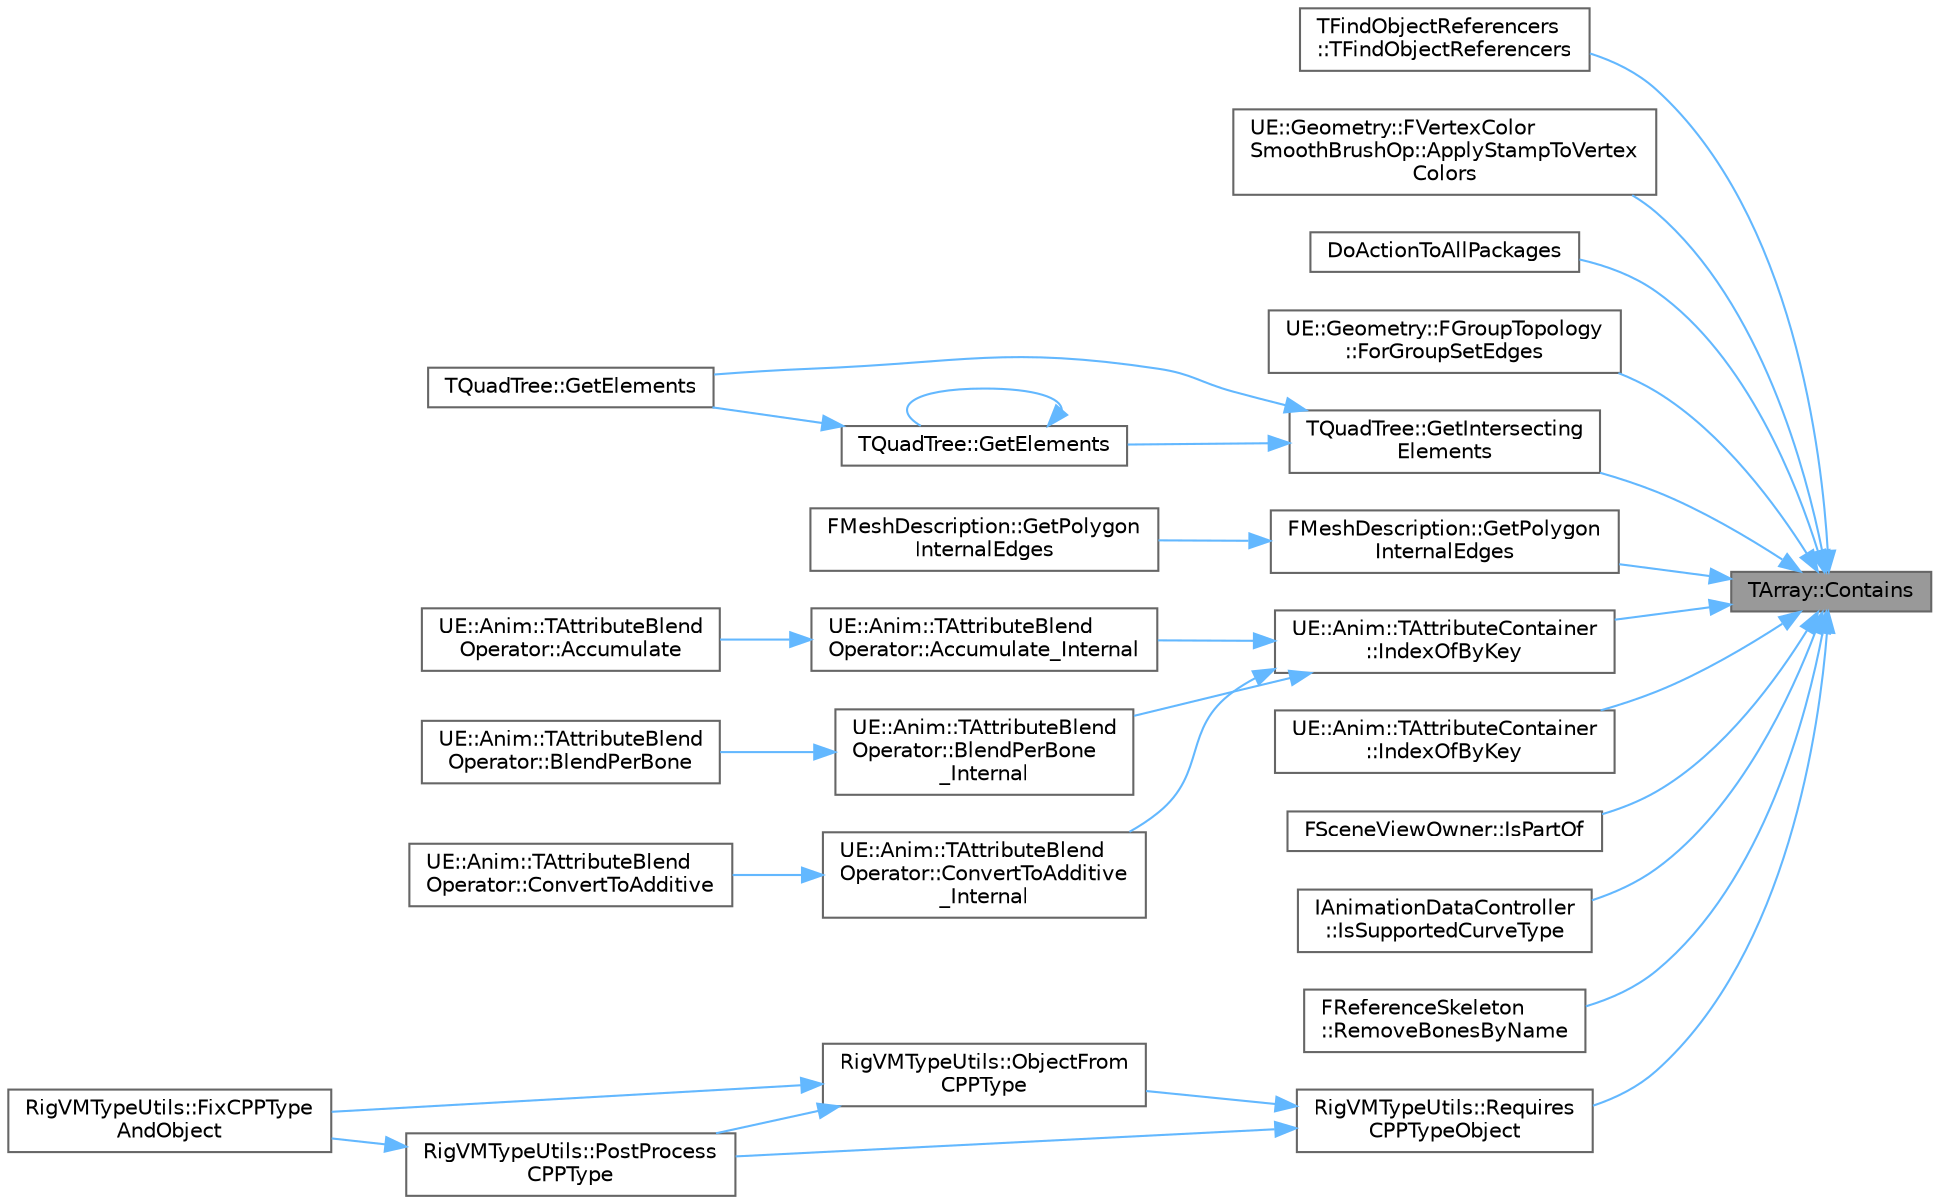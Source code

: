 digraph "TArray::Contains"
{
 // INTERACTIVE_SVG=YES
 // LATEX_PDF_SIZE
  bgcolor="transparent";
  edge [fontname=Helvetica,fontsize=10,labelfontname=Helvetica,labelfontsize=10];
  node [fontname=Helvetica,fontsize=10,shape=box,height=0.2,width=0.4];
  rankdir="RL";
  Node1 [id="Node000001",label="TArray::Contains",height=0.2,width=0.4,color="gray40", fillcolor="grey60", style="filled", fontcolor="black",tooltip="Checks if this array contains the element."];
  Node1 -> Node2 [id="edge1_Node000001_Node000002",dir="back",color="steelblue1",style="solid",tooltip=" "];
  Node2 [id="Node000002",label="TFindObjectReferencers\l::TFindObjectReferencers",height=0.2,width=0.4,color="grey40", fillcolor="white", style="filled",URL="$d1/d9e/classTFindObjectReferencers.html#ad975031807ee2ec999a9b1233313a730",tooltip="Default constructor."];
  Node1 -> Node3 [id="edge2_Node000001_Node000003",dir="back",color="steelblue1",style="solid",tooltip=" "];
  Node3 [id="Node000003",label="UE::Geometry::FVertexColor\lSmoothBrushOp::ApplyStampToVertex\lColors",height=0.2,width=0.4,color="grey40", fillcolor="white", style="filled",URL="$db/d0d/classUE_1_1Geometry_1_1FVertexColorSmoothBrushOp.html#a284cfdb058fd4d6a1687d84f06469a23",tooltip=" "];
  Node1 -> Node4 [id="edge3_Node000001_Node000004",dir="back",color="steelblue1",style="solid",tooltip=" "];
  Node4 [id="Node000004",label="DoActionToAllPackages",height=0.2,width=0.4,color="grey40", fillcolor="white", style="filled",URL="$da/d30/PackageHelperFunctions_8h.html#acc8f5257167f556d43b750047da566fc",tooltip="This is our Functional \"Do an Action to all Packages\" Template."];
  Node1 -> Node5 [id="edge4_Node000001_Node000005",dir="back",color="steelblue1",style="solid",tooltip=" "];
  Node5 [id="Node000005",label="UE::Geometry::FGroupTopology\l::ForGroupSetEdges",height=0.2,width=0.4,color="grey40", fillcolor="white", style="filled",URL="$df/d0e/classUE_1_1Geometry_1_1FGroupTopology.html#a5e2c86fc4c10d034f844e4bcbd8928f8",tooltip="Call EdgeFunc for each boundary edge of each of the given Groups (no order defined)."];
  Node1 -> Node6 [id="edge5_Node000001_Node000006",dir="back",color="steelblue1",style="solid",tooltip=" "];
  Node6 [id="Node000006",label="TQuadTree::GetIntersecting\lElements",height=0.2,width=0.4,color="grey40", fillcolor="white", style="filled",URL="$d3/d67/classTQuadTree.html#af01d7fcf6f7070558187e5e62f82d9d1",tooltip="Given a list of nodes, return which ones actually intersect the box."];
  Node6 -> Node7 [id="edge6_Node000006_Node000007",dir="back",color="steelblue1",style="solid",tooltip=" "];
  Node7 [id="Node000007",label="TQuadTree::GetElements",height=0.2,width=0.4,color="grey40", fillcolor="white", style="filled",URL="$d3/d67/classTQuadTree.html#aff4691e80ff5353f20b25c99d3ec8cd0",tooltip="Given a 2D box, iterates over intersecting elements and execute the callback for each."];
  Node6 -> Node8 [id="edge7_Node000006_Node000008",dir="back",color="steelblue1",style="solid",tooltip=" "];
  Node8 [id="Node000008",label="TQuadTree::GetElements",height=0.2,width=0.4,color="grey40", fillcolor="white", style="filled",URL="$d3/d67/classTQuadTree.html#af40c10bea50a9d68d865bd90ce262ad3",tooltip="Given a 2D box, returns an array of elements within the box."];
  Node8 -> Node7 [id="edge8_Node000008_Node000007",dir="back",color="steelblue1",style="solid",tooltip=" "];
  Node8 -> Node8 [id="edge9_Node000008_Node000008",dir="back",color="steelblue1",style="solid",tooltip=" "];
  Node1 -> Node9 [id="edge10_Node000001_Node000009",dir="back",color="steelblue1",style="solid",tooltip=" "];
  Node9 [id="Node000009",label="FMeshDescription::GetPolygon\lInternalEdges",height=0.2,width=0.4,color="grey40", fillcolor="white", style="filled",URL="$da/d5f/structFMeshDescription.html#ab09c0ab70b3658659bf8a95eadfc4e91",tooltip="Populate the provided array with a list of edges which are internal to the polygon,..."];
  Node9 -> Node10 [id="edge11_Node000009_Node000010",dir="back",color="steelblue1",style="solid",tooltip=" "];
  Node10 [id="Node000010",label="FMeshDescription::GetPolygon\lInternalEdges",height=0.2,width=0.4,color="grey40", fillcolor="white", style="filled",URL="$da/d5f/structFMeshDescription.html#aee03a54270ded29ed22eddb9c8049358",tooltip="Return the internal edges of this polygon, i.e."];
  Node1 -> Node11 [id="edge12_Node000001_Node000011",dir="back",color="steelblue1",style="solid",tooltip=" "];
  Node11 [id="Node000011",label="UE::Anim::TAttributeContainer\l::IndexOfByKey",height=0.2,width=0.4,color="grey40", fillcolor="white", style="filled",URL="$da/dc1/structUE_1_1Anim_1_1TAttributeContainer.html#a3545f896c077f9de1f104f01a38a641e",tooltip="Tries to find and return the indedx of a attribute type/value entry of the specified AttributeType."];
  Node11 -> Node12 [id="edge13_Node000011_Node000012",dir="back",color="steelblue1",style="solid",tooltip=" "];
  Node12 [id="Node000012",label="UE::Anim::TAttributeBlend\lOperator::Accumulate_Internal",height=0.2,width=0.4,color="grey40", fillcolor="white", style="filled",URL="$df/d2e/classUE_1_1Anim_1_1TAttributeBlendOperator.html#a196d850aee96dc6c160ecce44b3287d7",tooltip=" "];
  Node12 -> Node13 [id="edge14_Node000012_Node000013",dir="back",color="steelblue1",style="solid",tooltip=" "];
  Node13 [id="Node000013",label="UE::Anim::TAttributeBlend\lOperator::Accumulate",height=0.2,width=0.4,color="grey40", fillcolor="white", style="filled",URL="$df/d2e/classUE_1_1Anim_1_1TAttributeBlendOperator.html#a6537bacd91aed5b94fae5eed094a452b",tooltip="Begin IAttributeBlendOperator overrides."];
  Node11 -> Node14 [id="edge15_Node000011_Node000014",dir="back",color="steelblue1",style="solid",tooltip=" "];
  Node14 [id="Node000014",label="UE::Anim::TAttributeBlend\lOperator::BlendPerBone\l_Internal",height=0.2,width=0.4,color="grey40", fillcolor="white", style="filled",URL="$df/d2e/classUE_1_1Anim_1_1TAttributeBlendOperator.html#a71a6945001d6031c9b4b93239971f9e1",tooltip=" "];
  Node14 -> Node15 [id="edge16_Node000014_Node000015",dir="back",color="steelblue1",style="solid",tooltip=" "];
  Node15 [id="Node000015",label="UE::Anim::TAttributeBlend\lOperator::BlendPerBone",height=0.2,width=0.4,color="grey40", fillcolor="white", style="filled",URL="$df/d2e/classUE_1_1Anim_1_1TAttributeBlendOperator.html#afda1d14c21835b593b9521e6d3de9940",tooltip="Invoked when two or multiple sets of attribute container inputs are to be blended together,..."];
  Node11 -> Node16 [id="edge17_Node000011_Node000016",dir="back",color="steelblue1",style="solid",tooltip=" "];
  Node16 [id="Node000016",label="UE::Anim::TAttributeBlend\lOperator::ConvertToAdditive\l_Internal",height=0.2,width=0.4,color="grey40", fillcolor="white", style="filled",URL="$df/d2e/classUE_1_1Anim_1_1TAttributeBlendOperator.html#ae343b9cbea3fc7eaa617556c7087d011",tooltip=" "];
  Node16 -> Node17 [id="edge18_Node000016_Node000017",dir="back",color="steelblue1",style="solid",tooltip=" "];
  Node17 [id="Node000017",label="UE::Anim::TAttributeBlend\lOperator::ConvertToAdditive",height=0.2,width=0.4,color="grey40", fillcolor="white", style="filled",URL="$df/d2e/classUE_1_1Anim_1_1TAttributeBlendOperator.html#a22a17d2bc8576e06a5b0bc6fd160300c",tooltip="Invoked when an attribute container is supposed to be made additive with regards to container B."];
  Node1 -> Node18 [id="edge19_Node000001_Node000018",dir="back",color="steelblue1",style="solid",tooltip=" "];
  Node18 [id="Node000018",label="UE::Anim::TAttributeContainer\l::IndexOfByKey",height=0.2,width=0.4,color="grey40", fillcolor="white", style="filled",URL="$da/dc1/structUE_1_1Anim_1_1TAttributeContainer.html#a81398dcd95620a609465dd83d949e7ab",tooltip="Tries to find and return the indedx of a attribute type/value entry of the specified AttributeType."];
  Node1 -> Node19 [id="edge20_Node000001_Node000019",dir="back",color="steelblue1",style="solid",tooltip=" "];
  Node19 [id="Node000019",label="FSceneViewOwner::IsPartOf",height=0.2,width=0.4,color="grey40", fillcolor="white", style="filled",URL="$d2/d00/structFSceneViewOwner.html#a84e2e209bde9e25f3085777d4fc8f18c",tooltip=" "];
  Node1 -> Node20 [id="edge21_Node000001_Node000020",dir="back",color="steelblue1",style="solid",tooltip=" "];
  Node20 [id="Node000020",label="IAnimationDataController\l::IsSupportedCurveType",height=0.2,width=0.4,color="grey40", fillcolor="white", style="filled",URL="$d5/db0/classIAnimationDataController.html#a7cf64f27ab4dd89020293061a1ad55af",tooltip="Returns whether or not the supplied curve type is supported by the controller functionality."];
  Node1 -> Node21 [id="edge22_Node000001_Node000021",dir="back",color="steelblue1",style="solid",tooltip=" "];
  Node21 [id="Node000021",label="FReferenceSkeleton\l::RemoveBonesByName",height=0.2,width=0.4,color="grey40", fillcolor="white", style="filled",URL="$d4/d8d/structFReferenceSkeleton.html#aa40f4faf657de6b7ab279846b6c1f598",tooltip="Removes the supplied bones from the skeleton, unless they have children that aren't also going to be ..."];
  Node1 -> Node22 [id="edge23_Node000001_Node000022",dir="back",color="steelblue1",style="solid",tooltip=" "];
  Node22 [id="Node000022",label="RigVMTypeUtils::Requires\lCPPTypeObject",height=0.2,width=0.4,color="grey40", fillcolor="white", style="filled",URL="$d9/d01/namespaceRigVMTypeUtils.html#abaf95b6d820ee8cf3084deed72b99ad0",tooltip=" "];
  Node22 -> Node23 [id="edge24_Node000022_Node000023",dir="back",color="steelblue1",style="solid",tooltip=" "];
  Node23 [id="Node000023",label="RigVMTypeUtils::ObjectFrom\lCPPType",height=0.2,width=0.4,color="grey40", fillcolor="white", style="filled",URL="$d9/d01/namespaceRigVMTypeUtils.html#a782f8e06e09a2bc55a1e27c0b83201b5",tooltip=" "];
  Node23 -> Node24 [id="edge25_Node000023_Node000024",dir="back",color="steelblue1",style="solid",tooltip=" "];
  Node24 [id="Node000024",label="RigVMTypeUtils::FixCPPType\lAndObject",height=0.2,width=0.4,color="grey40", fillcolor="white", style="filled",URL="$d9/d01/namespaceRigVMTypeUtils.html#a3d94027dc13494128fe7ca7762e3daa1",tooltip=" "];
  Node23 -> Node25 [id="edge26_Node000023_Node000025",dir="back",color="steelblue1",style="solid",tooltip=" "];
  Node25 [id="Node000025",label="RigVMTypeUtils::PostProcess\lCPPType",height=0.2,width=0.4,color="grey40", fillcolor="white", style="filled",URL="$d9/d01/namespaceRigVMTypeUtils.html#ae254144f36a44eff91474bd25ea60922",tooltip=" "];
  Node25 -> Node24 [id="edge27_Node000025_Node000024",dir="back",color="steelblue1",style="solid",tooltip=" "];
  Node22 -> Node25 [id="edge28_Node000022_Node000025",dir="back",color="steelblue1",style="solid",tooltip=" "];
}
